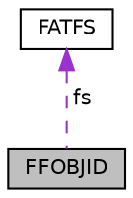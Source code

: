 digraph "FFOBJID"
{
 // LATEX_PDF_SIZE
  edge [fontname="Helvetica",fontsize="10",labelfontname="Helvetica",labelfontsize="10"];
  node [fontname="Helvetica",fontsize="10",shape=record];
  Node1 [label="FFOBJID",height=0.2,width=0.4,color="black", fillcolor="grey75", style="filled", fontcolor="black",tooltip=" "];
  Node2 -> Node1 [dir="back",color="darkorchid3",fontsize="10",style="dashed",label=" fs" ,fontname="Helvetica"];
  Node2 [label="FATFS",height=0.2,width=0.4,color="black", fillcolor="white", style="filled",URL="$db/d75/structFATFS.html",tooltip=" "];
}
